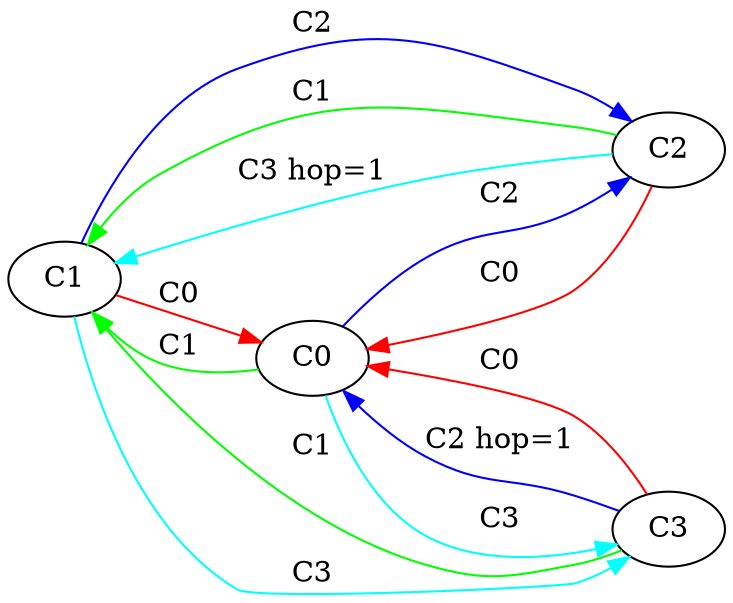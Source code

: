 digraph G {
    rankdir=LR
    C1:p1 -> C0:p1 [label="C0" color=red]
    C2:p1 -> C0:p2 [label="C0" color=red]
    C3:p1 -> C0:p3 [label="C0" color=red]
    C0:p1 -> C1:p1 [label="C1" color=green]
    C2:p3 -> C1:p2 [label="C1" color=green]
    C3:p2 -> C1:p3 [label="C1" color=green]
    C0:p2 -> C2:p1 [label="C2" color=blue]
    C1:p2 -> C2:p3 [label="C2" color=blue]
    C3:p1 -> C0:p3 [label="C2 hop=1" color=blue]
    C0:p3 -> C3:p1 [label="C3" color=cyan]
    C1:p3 -> C3:p2 [label="C3" color=cyan]
    C2:p3 -> C1:p2 [label="C3 hop=1" color=cyan]
}
